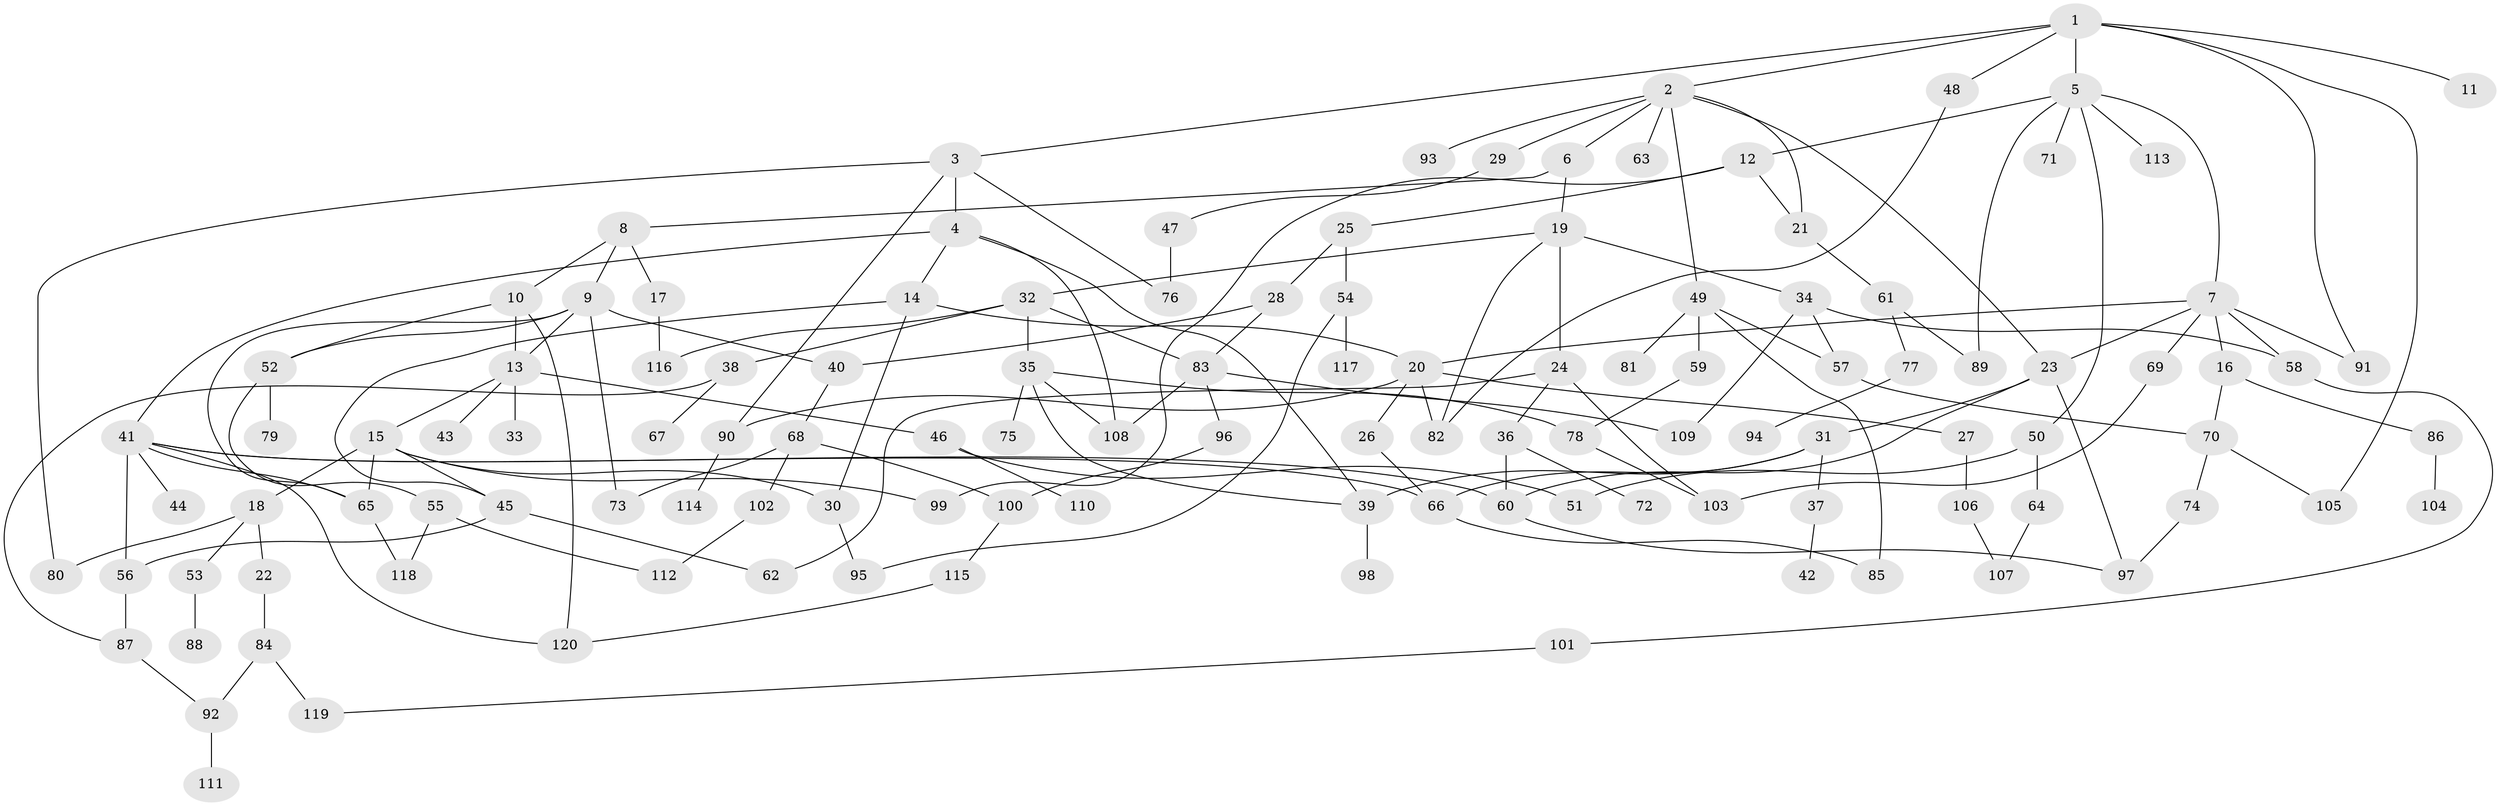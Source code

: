 // Generated by graph-tools (version 1.1) at 2025/10/02/27/25 16:10:56]
// undirected, 120 vertices, 172 edges
graph export_dot {
graph [start="1"]
  node [color=gray90,style=filled];
  1;
  2;
  3;
  4;
  5;
  6;
  7;
  8;
  9;
  10;
  11;
  12;
  13;
  14;
  15;
  16;
  17;
  18;
  19;
  20;
  21;
  22;
  23;
  24;
  25;
  26;
  27;
  28;
  29;
  30;
  31;
  32;
  33;
  34;
  35;
  36;
  37;
  38;
  39;
  40;
  41;
  42;
  43;
  44;
  45;
  46;
  47;
  48;
  49;
  50;
  51;
  52;
  53;
  54;
  55;
  56;
  57;
  58;
  59;
  60;
  61;
  62;
  63;
  64;
  65;
  66;
  67;
  68;
  69;
  70;
  71;
  72;
  73;
  74;
  75;
  76;
  77;
  78;
  79;
  80;
  81;
  82;
  83;
  84;
  85;
  86;
  87;
  88;
  89;
  90;
  91;
  92;
  93;
  94;
  95;
  96;
  97;
  98;
  99;
  100;
  101;
  102;
  103;
  104;
  105;
  106;
  107;
  108;
  109;
  110;
  111;
  112;
  113;
  114;
  115;
  116;
  117;
  118;
  119;
  120;
  1 -- 2;
  1 -- 3;
  1 -- 5;
  1 -- 11;
  1 -- 48;
  1 -- 91;
  1 -- 105;
  2 -- 6;
  2 -- 21;
  2 -- 29;
  2 -- 49;
  2 -- 63;
  2 -- 93;
  2 -- 23;
  3 -- 4;
  3 -- 76;
  3 -- 80;
  3 -- 90;
  4 -- 14;
  4 -- 39;
  4 -- 41;
  4 -- 108;
  5 -- 7;
  5 -- 12;
  5 -- 50;
  5 -- 71;
  5 -- 89;
  5 -- 113;
  6 -- 8;
  6 -- 19;
  7 -- 16;
  7 -- 20;
  7 -- 23;
  7 -- 58;
  7 -- 69;
  7 -- 91;
  8 -- 9;
  8 -- 10;
  8 -- 17;
  9 -- 13;
  9 -- 52;
  9 -- 73;
  9 -- 40;
  9 -- 65;
  10 -- 13;
  10 -- 120;
  10 -- 52;
  12 -- 25;
  12 -- 99;
  12 -- 21;
  13 -- 15;
  13 -- 33;
  13 -- 43;
  13 -- 46;
  14 -- 20;
  14 -- 45;
  14 -- 30;
  15 -- 18;
  15 -- 30;
  15 -- 45;
  15 -- 65;
  15 -- 99;
  16 -- 86;
  16 -- 70;
  17 -- 116;
  18 -- 22;
  18 -- 53;
  18 -- 80;
  19 -- 24;
  19 -- 32;
  19 -- 34;
  19 -- 82;
  20 -- 26;
  20 -- 27;
  20 -- 82;
  20 -- 90;
  21 -- 61;
  22 -- 84;
  23 -- 31;
  23 -- 60;
  23 -- 97;
  24 -- 36;
  24 -- 62;
  24 -- 103;
  25 -- 28;
  25 -- 54;
  26 -- 66;
  27 -- 106;
  28 -- 40;
  28 -- 83;
  29 -- 47;
  30 -- 95;
  31 -- 37;
  31 -- 39;
  31 -- 66;
  32 -- 35;
  32 -- 38;
  32 -- 83;
  32 -- 116;
  34 -- 57;
  34 -- 109;
  34 -- 58;
  35 -- 75;
  35 -- 78;
  35 -- 108;
  35 -- 39;
  36 -- 60;
  36 -- 72;
  37 -- 42;
  38 -- 67;
  38 -- 87;
  39 -- 98;
  40 -- 68;
  41 -- 44;
  41 -- 56;
  41 -- 66;
  41 -- 120;
  41 -- 65;
  41 -- 60;
  45 -- 56;
  45 -- 62;
  46 -- 110;
  46 -- 51;
  47 -- 76;
  48 -- 82;
  49 -- 59;
  49 -- 81;
  49 -- 85;
  49 -- 57;
  50 -- 51;
  50 -- 64;
  52 -- 55;
  52 -- 79;
  53 -- 88;
  54 -- 95;
  54 -- 117;
  55 -- 112;
  55 -- 118;
  56 -- 87;
  57 -- 70;
  58 -- 101;
  59 -- 78;
  60 -- 97;
  61 -- 77;
  61 -- 89;
  64 -- 107;
  65 -- 118;
  66 -- 85;
  68 -- 102;
  68 -- 100;
  68 -- 73;
  69 -- 103;
  70 -- 74;
  70 -- 105;
  74 -- 97;
  77 -- 94;
  78 -- 103;
  83 -- 96;
  83 -- 109;
  83 -- 108;
  84 -- 92;
  84 -- 119;
  86 -- 104;
  87 -- 92;
  90 -- 114;
  92 -- 111;
  96 -- 100;
  100 -- 115;
  101 -- 119;
  102 -- 112;
  106 -- 107;
  115 -- 120;
}
